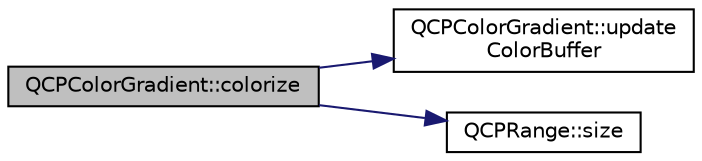 digraph "QCPColorGradient::colorize"
{
  edge [fontname="Helvetica",fontsize="10",labelfontname="Helvetica",labelfontsize="10"];
  node [fontname="Helvetica",fontsize="10",shape=record];
  rankdir="LR";
  Node19 [label="QCPColorGradient::colorize",height=0.2,width=0.4,color="black", fillcolor="grey75", style="filled", fontcolor="black"];
  Node19 -> Node20 [color="midnightblue",fontsize="10",style="solid",fontname="Helvetica"];
  Node20 [label="QCPColorGradient::update\lColorBuffer",height=0.2,width=0.4,color="black", fillcolor="white", style="filled",URL="$df/d78/class_q_c_p_color_gradient.html#a353f15ab3ab586eebf1f6b58c3e2707b"];
  Node19 -> Node21 [color="midnightblue",fontsize="10",style="solid",fontname="Helvetica"];
  Node21 [label="QCPRange::size",height=0.2,width=0.4,color="black", fillcolor="white", style="filled",URL="$d8/d0b/class_q_c_p_range.html#a62326e7cc4316b96df6a60813230e63f"];
}
